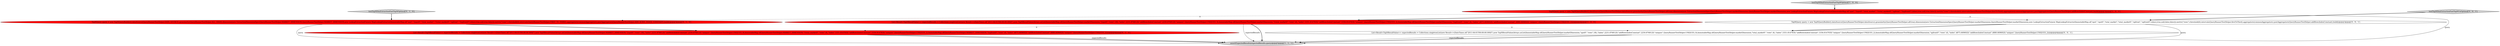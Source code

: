 digraph {
6 [style = filled, label = "TopNQuery query = new TopNQueryBuilder().dataSource(QueryRunnerTestHelper.DATA_SOURCE).granularity(QueryRunnerTestHelper.ALL_GRAN).dimension(new ExtractionDimensionSpec(QueryRunnerTestHelper.MARKET_DIMENSION,QueryRunnerTestHelper.MARKET_DIMENSION,new LookupExtractionFn(new MapLookupExtractor(ImmutableMap.of(\"spot\",\"2spot0\",\"total_market\",\"1total_market0\",\"upfront\",\"3upfront0\"),false),true,null,true,false))).metric(\"rows\").threshold(4).intervals(QueryRunnerTestHelper.FIRST_TO_THIRD).aggregators(commonAggregators).postAggregators(QueryRunnerTestHelper.ADD_ROWS_INDEX_CONSTANT).build()@@@3@@@['0', '1', '0']", fillcolor = red, shape = ellipse image = "AAA1AAABBB2BBB"];
4 [style = filled, label = "testTopNDimExtractionFastTopNOptimal['0', '1', '0']", fillcolor = lightgray, shape = diamond image = "AAA0AAABBB2BBB"];
3 [style = filled, label = "assertExpectedResults(expectedResults,query)@@@5@@@['1', '1', '1']", fillcolor = lightgray, shape = ellipse image = "AAA0AAABBB1BBB"];
5 [style = filled, label = "List<Result<TopNResultValue>> expectedResults = Collections.singletonList(new Result<>(DateTimes.of(\"2011-04-01T00:00:00.000Z\"),new TopNResultValue(Arrays.asList(ImmutableMap.of(QueryRunnerTestHelper.MARKET_DIMENSION,\"2spot0\",\"rows\",18L,\"index\",2231.876812D,\"addRowsIndexConstant\",2250.876812D,\"uniques\",QueryRunnerTestHelper.UNIQUES_9),ImmutableMap.of(QueryRunnerTestHelper.MARKET_DIMENSION,\"1total_market0\",\"rows\",4L,\"index\",5351.814783D,\"addRowsIndexConstant\",5356.814783D,\"uniques\",QueryRunnerTestHelper.UNIQUES_2),ImmutableMap.of(QueryRunnerTestHelper.MARKET_DIMENSION,\"3upfront0\",\"rows\",4L,\"index\",4875.669692D,\"addRowsIndexConstant\",4880.669692D,\"uniques\",QueryRunnerTestHelper.UNIQUES_2)))))@@@4@@@['0', '1', '0']", fillcolor = red, shape = ellipse image = "AAA1AAABBB2BBB"];
0 [style = filled, label = "testTopNDimExtractionFastTopNOptimal['1', '0', '0']", fillcolor = lightgray, shape = diamond image = "AAA0AAABBB1BBB"];
1 [style = filled, label = "TopNQuery query = new TopNQueryBuilder().dataSource(QueryRunnerTestHelper.dataSource).granularity(QueryRunnerTestHelper.allGran).dimension(new ExtractionDimensionSpec(QueryRunnerTestHelper.marketDimension,QueryRunnerTestHelper.marketDimension,new LookupExtractionFn(new MapLookupExtractor(ImmutableMap.of(\"spot\",\"2spot0\",\"total_market\",\"1total_market0\",\"upfront\",\"3upfront0\"),false),true,null,true,false))).metric(\"rows\").threshold(4).intervals(QueryRunnerTestHelper.firstToThird).aggregators(commonAggregators).postAggregators(QueryRunnerTestHelper.addRowsIndexConstant).build()@@@3@@@['1', '0', '0']", fillcolor = red, shape = ellipse image = "AAA1AAABBB1BBB"];
9 [style = filled, label = "List<Result<TopNResultValue>> expectedResults = Collections.singletonList(new Result<>(DateTimes.of(\"2011-04-01T00:00:00.000Z\"),new TopNResultValue(Arrays.asList(ImmutableMap.of(QueryRunnerTestHelper.marketDimension,\"spot0\",\"rows\",18L,\"index\",2231.876812D,\"addRowsIndexConstant\",2250.876812D,\"uniques\",QueryRunnerTestHelper.UNIQUES_9),ImmutableMap.of(QueryRunnerTestHelper.marketDimension,\"total_market0\",\"rows\",4L,\"index\",5351.814783D,\"addRowsIndexConstant\",5356.814783D,\"uniques\",QueryRunnerTestHelper.UNIQUES_2),ImmutableMap.of(QueryRunnerTestHelper.marketDimension,\"upfront0\",\"rows\",4L,\"index\",4875.669692D,\"addRowsIndexConstant\",4880.669692D,\"uniques\",QueryRunnerTestHelper.UNIQUES_2)))))@@@4@@@['0', '0', '1']", fillcolor = white, shape = ellipse image = "AAA0AAABBB3BBB"];
7 [style = filled, label = "testTopNDimExtractionFastTopNUnOptimal['0', '0', '1']", fillcolor = lightgray, shape = diamond image = "AAA0AAABBB3BBB"];
2 [style = filled, label = "List<Result<TopNResultValue>> expectedResults = Collections.singletonList(new Result<>(DateTimes.of(\"2011-04-01T00:00:00.000Z\"),new TopNResultValue(Arrays.asList(ImmutableMap.of(QueryRunnerTestHelper.marketDimension,\"2spot0\",\"rows\",18L,\"index\",2231.876812D,\"addRowsIndexConstant\",2250.876812D,\"uniques\",QueryRunnerTestHelper.UNIQUES_9),ImmutableMap.of(QueryRunnerTestHelper.marketDimension,\"1total_market0\",\"rows\",4L,\"index\",5351.814783D,\"addRowsIndexConstant\",5356.814783D,\"uniques\",QueryRunnerTestHelper.UNIQUES_2),ImmutableMap.of(QueryRunnerTestHelper.marketDimension,\"3upfront0\",\"rows\",4L,\"index\",4875.669692D,\"addRowsIndexConstant\",4880.669692D,\"uniques\",QueryRunnerTestHelper.UNIQUES_2)))))@@@4@@@['1', '0', '0']", fillcolor = red, shape = ellipse image = "AAA1AAABBB1BBB"];
8 [style = filled, label = "TopNQuery query = new TopNQueryBuilder().dataSource(QueryRunnerTestHelper.dataSource).granularity(QueryRunnerTestHelper.allGran).dimension(new ExtractionDimensionSpec(QueryRunnerTestHelper.marketDimension,QueryRunnerTestHelper.marketDimension,new LookupExtractionFn(new MapLookupExtractor(ImmutableMap.of(\"spot\",\"spot0\",\"total_market\",\"total_market0\",\"upfront\",\"upfront0\"),false),true,null,false,false))).metric(\"rows\").threshold(4).intervals(QueryRunnerTestHelper.firstToThird).aggregators(commonAggregators).postAggregators(QueryRunnerTestHelper.addRowsIndexConstant).build()@@@3@@@['0', '0', '1']", fillcolor = white, shape = ellipse image = "AAA0AAABBB3BBB"];
5->3 [style = bold, label=""];
9->3 [style = bold, label=""];
2->3 [style = solid, label="expectedResults"];
1->8 [style = dashed, label="0"];
6->5 [style = bold, label=""];
2->5 [style = dashed, label="0"];
1->2 [style = bold, label=""];
6->3 [style = solid, label="query"];
5->3 [style = solid, label="expectedResults"];
7->8 [style = bold, label=""];
2->9 [style = dashed, label="0"];
4->6 [style = bold, label=""];
8->3 [style = solid, label="query"];
0->1 [style = bold, label=""];
1->3 [style = solid, label="query"];
1->6 [style = dashed, label="0"];
2->3 [style = bold, label=""];
8->9 [style = bold, label=""];
9->3 [style = solid, label="expectedResults"];
}
